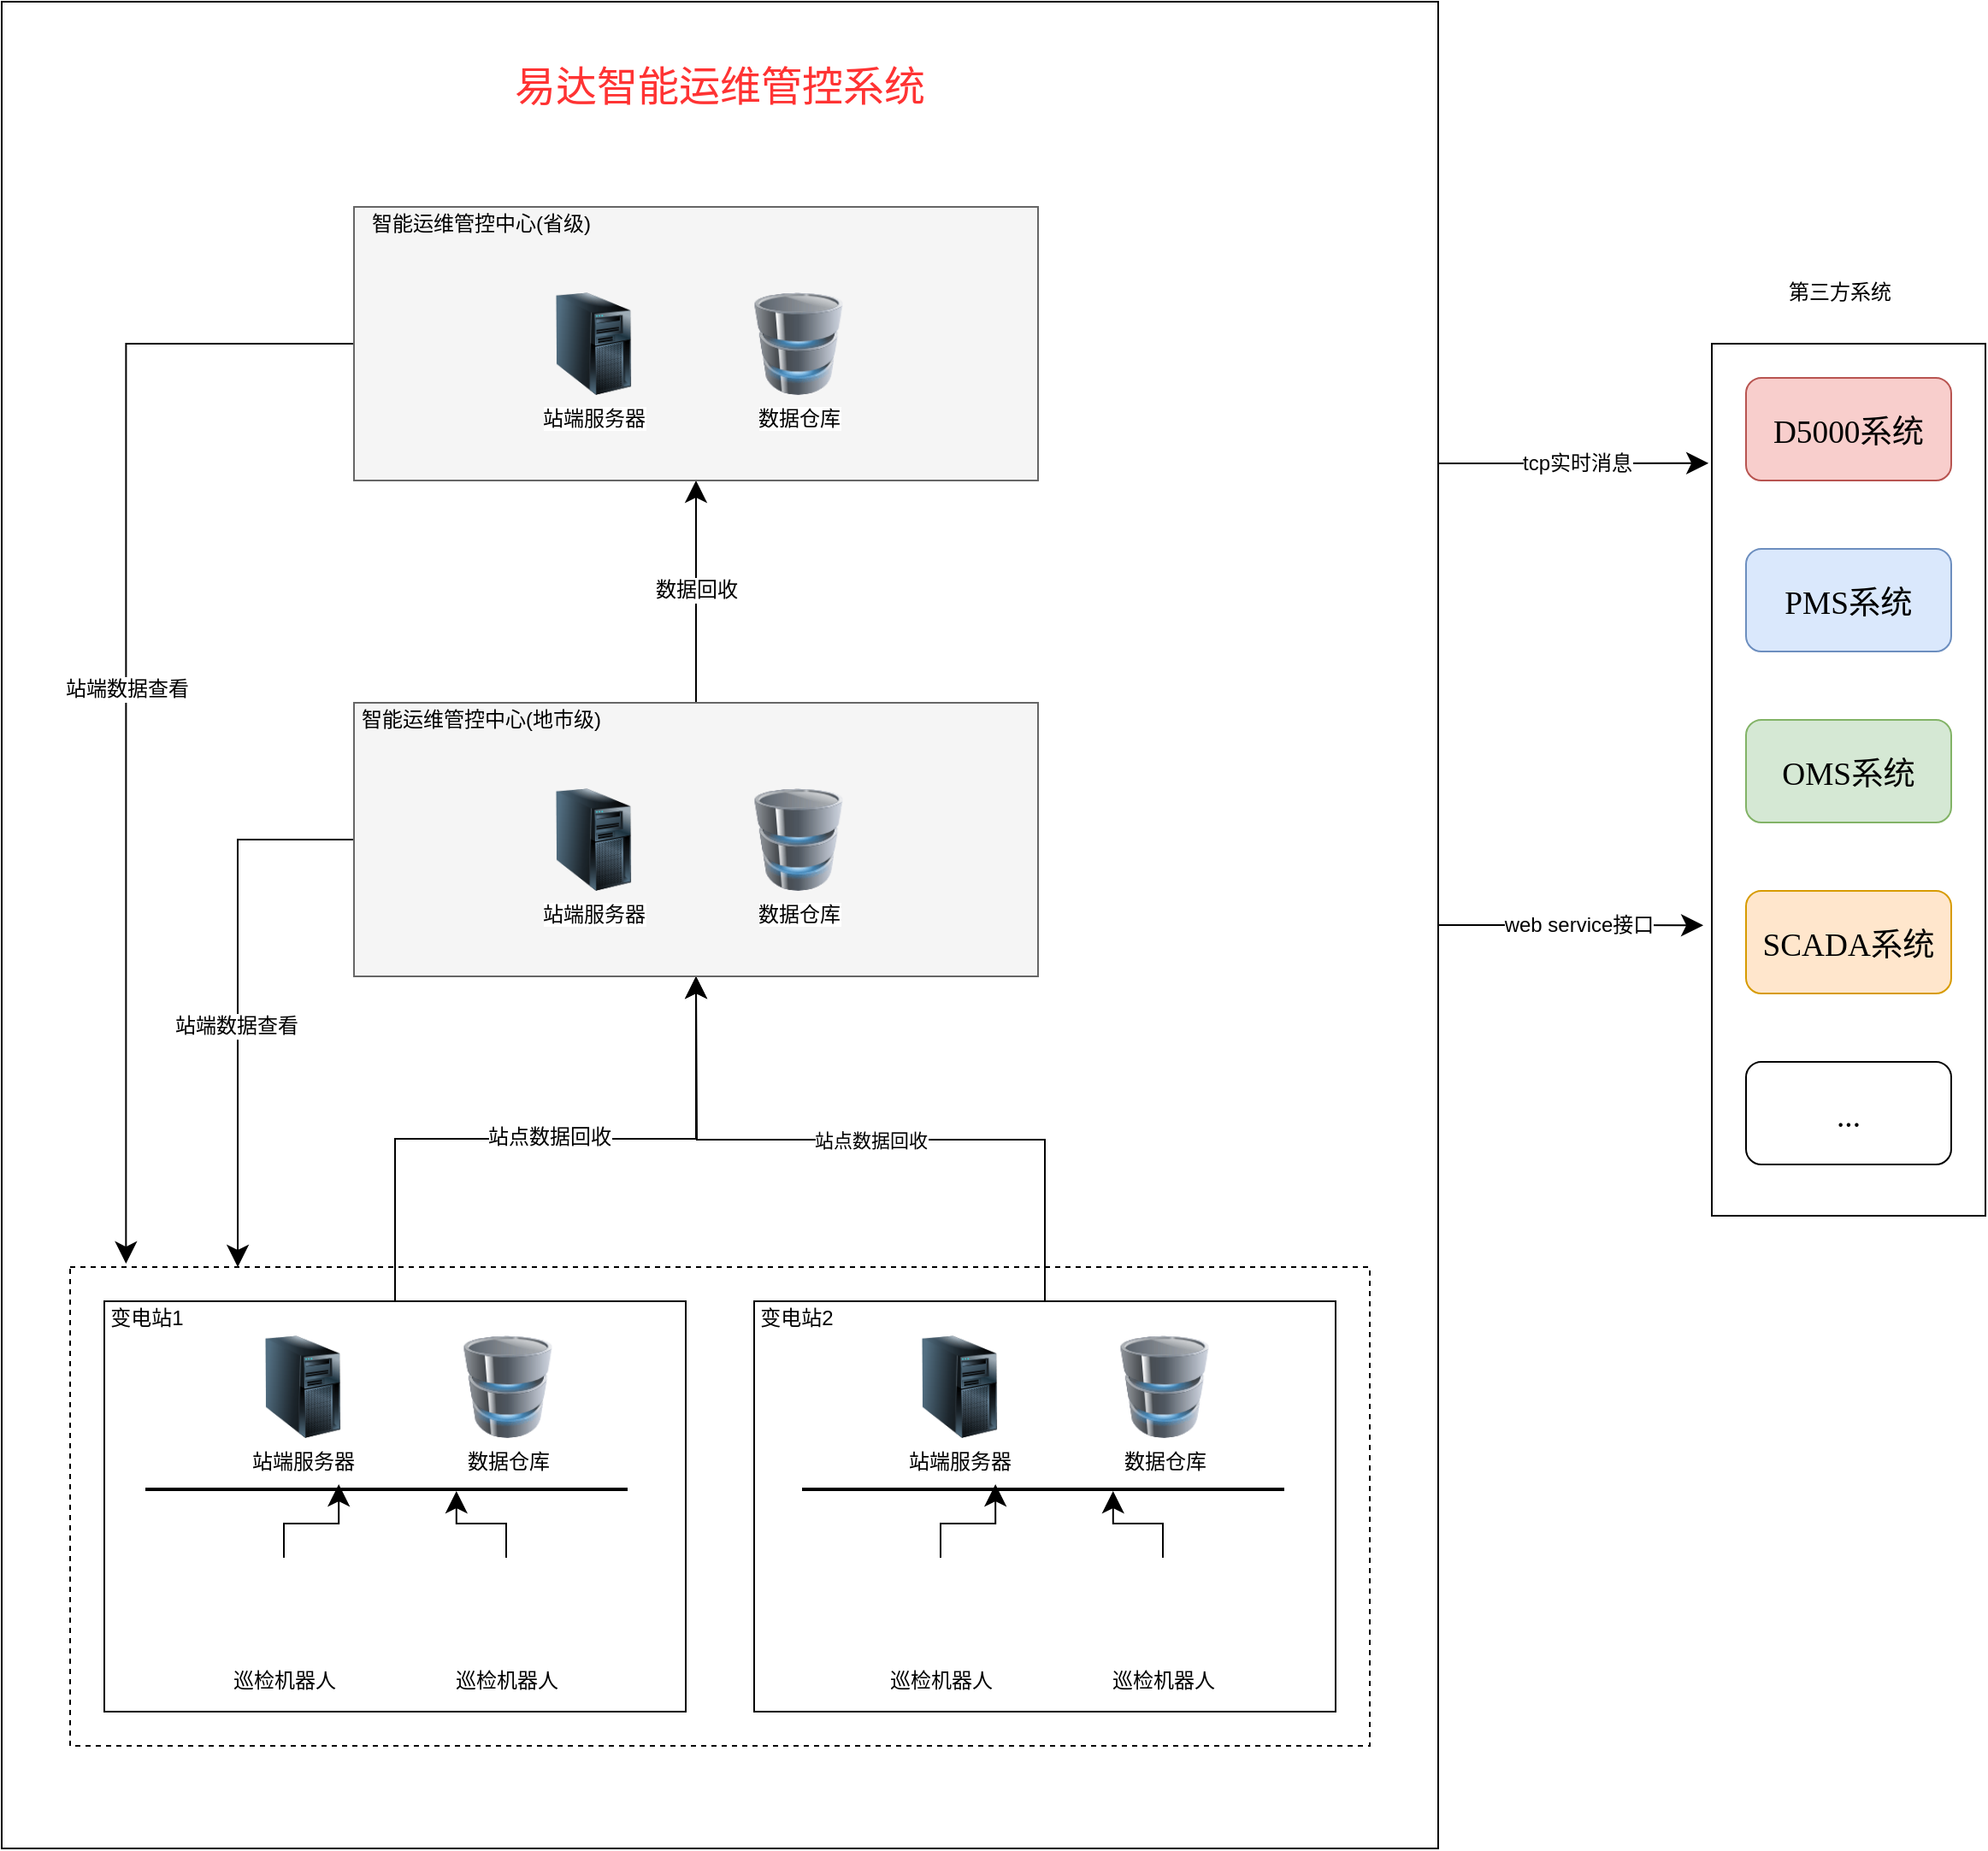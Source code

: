 <mxfile version="12.8.8" type="github">
  <diagram id="8v0LD2bgcwBOzAS1qzz7" name="Page-1">
    <mxGraphModel dx="993" dy="556" grid="1" gridSize="10" guides="1" tooltips="1" connect="1" arrows="1" fold="1" page="1" pageScale="1" pageWidth="1600" pageHeight="1200" math="0" shadow="0">
      <root>
        <mxCell id="0" />
        <mxCell id="1" parent="0" />
        <mxCell id="jj_E-03qJ9KA_C6J2k_F-46" style="edgeStyle=orthogonalEdgeStyle;rounded=0;orthogonalLoop=1;jettySize=auto;html=1;exitX=1;exitY=0.5;exitDx=0;exitDy=0;entryX=-0.031;entryY=0.667;entryDx=0;entryDy=0;entryPerimeter=0;endSize=10;targetPerimeterSpacing=0;fontSize=24;fontColor=#FF3333;" edge="1" parent="1" source="jj_E-03qJ9KA_C6J2k_F-38" target="jj_E-03qJ9KA_C6J2k_F-40">
          <mxGeometry relative="1" as="geometry" />
        </mxCell>
        <mxCell id="jj_E-03qJ9KA_C6J2k_F-47" value="web service接口" style="text;html=1;align=center;verticalAlign=middle;resizable=0;points=[];labelBackgroundColor=#ffffff;fontSize=12;fontColor=#000000;" vertex="1" connectable="0" parent="jj_E-03qJ9KA_C6J2k_F-46">
          <mxGeometry x="0.052" y="-1" relative="1" as="geometry">
            <mxPoint y="-1.23" as="offset" />
          </mxGeometry>
        </mxCell>
        <mxCell id="jj_E-03qJ9KA_C6J2k_F-48" style="edgeStyle=orthogonalEdgeStyle;rounded=0;orthogonalLoop=1;jettySize=auto;html=1;exitX=1;exitY=0.25;exitDx=0;exitDy=0;entryX=-0.012;entryY=0.137;entryDx=0;entryDy=0;entryPerimeter=0;endSize=10;targetPerimeterSpacing=0;fontSize=12;fontColor=#000000;" edge="1" parent="1" source="jj_E-03qJ9KA_C6J2k_F-38" target="jj_E-03qJ9KA_C6J2k_F-40">
          <mxGeometry relative="1" as="geometry" />
        </mxCell>
        <mxCell id="jj_E-03qJ9KA_C6J2k_F-49" value="tcp实时消息" style="text;html=1;align=center;verticalAlign=middle;resizable=0;points=[];labelBackgroundColor=#ffffff;fontSize=12;fontColor=#000000;" vertex="1" connectable="0" parent="jj_E-03qJ9KA_C6J2k_F-48">
          <mxGeometry x="0.025" relative="1" as="geometry">
            <mxPoint as="offset" />
          </mxGeometry>
        </mxCell>
        <mxCell id="jj_E-03qJ9KA_C6J2k_F-38" value="" style="rounded=0;whiteSpace=wrap;html=1;" vertex="1" parent="1">
          <mxGeometry x="40" y="40" width="840" height="1080" as="geometry" />
        </mxCell>
        <mxCell id="jj_E-03qJ9KA_C6J2k_F-1" value="" style="rounded=0;whiteSpace=wrap;html=1;dashed=1;" vertex="1" parent="1">
          <mxGeometry x="80" y="780" width="760" height="280" as="geometry" />
        </mxCell>
        <mxCell id="jj_E-03qJ9KA_C6J2k_F-29" style="edgeStyle=orthogonalEdgeStyle;rounded=0;orthogonalLoop=1;jettySize=auto;html=1;exitX=0.5;exitY=0;exitDx=0;exitDy=0;endSize=10;targetPerimeterSpacing=0;" edge="1" parent="1" source="jj_E-03qJ9KA_C6J2k_F-2" target="jj_E-03qJ9KA_C6J2k_F-25">
          <mxGeometry relative="1" as="geometry" />
        </mxCell>
        <mxCell id="jj_E-03qJ9KA_C6J2k_F-31" value="站点数据回收" style="text;html=1;align=center;verticalAlign=middle;resizable=0;points=[];labelBackgroundColor=#ffffff;" vertex="1" connectable="0" parent="jj_E-03qJ9KA_C6J2k_F-29">
          <mxGeometry x="0.011" y="1" relative="1" as="geometry">
            <mxPoint as="offset" />
          </mxGeometry>
        </mxCell>
        <mxCell id="jj_E-03qJ9KA_C6J2k_F-2" value="" style="rounded=0;whiteSpace=wrap;html=1;" vertex="1" parent="1">
          <mxGeometry x="100" y="800" width="340" height="240" as="geometry" />
        </mxCell>
        <mxCell id="jj_E-03qJ9KA_C6J2k_F-30" value="站点数据回收" style="edgeStyle=orthogonalEdgeStyle;rounded=0;orthogonalLoop=1;jettySize=auto;html=1;exitX=0.5;exitY=0;exitDx=0;exitDy=0;endSize=10;targetPerimeterSpacing=0;" edge="1" parent="1" source="jj_E-03qJ9KA_C6J2k_F-3">
          <mxGeometry relative="1" as="geometry">
            <mxPoint x="446" y="610" as="targetPoint" />
          </mxGeometry>
        </mxCell>
        <mxCell id="jj_E-03qJ9KA_C6J2k_F-3" value="" style="rounded=0;whiteSpace=wrap;html=1;" vertex="1" parent="1">
          <mxGeometry x="480" y="800" width="340" height="240" as="geometry" />
        </mxCell>
        <mxCell id="jj_E-03qJ9KA_C6J2k_F-4" value="变电站1" style="text;html=1;strokeColor=none;fillColor=none;align=center;verticalAlign=middle;whiteSpace=wrap;rounded=0;" vertex="1" parent="1">
          <mxGeometry x="100" y="800" width="50" height="20" as="geometry" />
        </mxCell>
        <mxCell id="jj_E-03qJ9KA_C6J2k_F-5" value="变电站2" style="text;html=1;strokeColor=none;fillColor=none;align=center;verticalAlign=middle;whiteSpace=wrap;rounded=0;" vertex="1" parent="1">
          <mxGeometry x="480" y="800" width="50" height="20" as="geometry" />
        </mxCell>
        <mxCell id="jj_E-03qJ9KA_C6J2k_F-12" style="edgeStyle=orthogonalEdgeStyle;rounded=0;orthogonalLoop=1;jettySize=auto;html=1;exitX=0.5;exitY=0;exitDx=0;exitDy=0;entryX=0.401;entryY=0.2;entryDx=0;entryDy=0;entryPerimeter=0;endSize=10;targetPerimeterSpacing=0;" edge="1" parent="1" source="jj_E-03qJ9KA_C6J2k_F-6" target="jj_E-03qJ9KA_C6J2k_F-10">
          <mxGeometry relative="1" as="geometry" />
        </mxCell>
        <mxCell id="jj_E-03qJ9KA_C6J2k_F-6" value="巡检机器人" style="shape=image;html=1;verticalAlign=top;verticalLabelPosition=bottom;labelBackgroundColor=#ffffff;imageAspect=0;aspect=fixed;image=https://cdn2.iconfinder.com/data/icons/walle/128/basket_full.png;dashed=1;" vertex="1" parent="1">
          <mxGeometry x="176" y="950" width="58" height="58" as="geometry" />
        </mxCell>
        <mxCell id="jj_E-03qJ9KA_C6J2k_F-13" style="edgeStyle=orthogonalEdgeStyle;rounded=0;orthogonalLoop=1;jettySize=auto;html=1;exitX=0.5;exitY=0;exitDx=0;exitDy=0;entryX=0.645;entryY=0.6;entryDx=0;entryDy=0;entryPerimeter=0;endSize=10;targetPerimeterSpacing=0;" edge="1" parent="1" source="jj_E-03qJ9KA_C6J2k_F-7" target="jj_E-03qJ9KA_C6J2k_F-10">
          <mxGeometry relative="1" as="geometry">
            <Array as="points">
              <mxPoint x="335" y="930" />
              <mxPoint x="306" y="930" />
            </Array>
          </mxGeometry>
        </mxCell>
        <mxCell id="jj_E-03qJ9KA_C6J2k_F-7" value="巡检机器人" style="shape=image;html=1;verticalAlign=top;verticalLabelPosition=bottom;labelBackgroundColor=#ffffff;imageAspect=0;aspect=fixed;image=https://cdn2.iconfinder.com/data/icons/walle/128/basket_full.png;dashed=1;" vertex="1" parent="1">
          <mxGeometry x="306" y="950" width="58" height="58" as="geometry" />
        </mxCell>
        <mxCell id="jj_E-03qJ9KA_C6J2k_F-10" value="" style="line;strokeWidth=2;html=1;" vertex="1" parent="1">
          <mxGeometry x="124" y="905" width="282" height="10" as="geometry" />
        </mxCell>
        <mxCell id="jj_E-03qJ9KA_C6J2k_F-14" value="站端服务器" style="image;html=1;labelBackgroundColor=#ffffff;image=img/lib/clip_art/computers/Server_Tower_128x128.png;dashed=1;" vertex="1" parent="1">
          <mxGeometry x="186" y="820" width="60" height="60" as="geometry" />
        </mxCell>
        <mxCell id="jj_E-03qJ9KA_C6J2k_F-17" value="数据仓库" style="image;html=1;labelBackgroundColor=#ffffff;image=img/lib/clip_art/computers/Database_128x128.png" vertex="1" parent="1">
          <mxGeometry x="306" y="820" width="60" height="60" as="geometry" />
        </mxCell>
        <mxCell id="jj_E-03qJ9KA_C6J2k_F-18" style="edgeStyle=orthogonalEdgeStyle;rounded=0;orthogonalLoop=1;jettySize=auto;html=1;exitX=0.5;exitY=0;exitDx=0;exitDy=0;entryX=0.401;entryY=0.2;entryDx=0;entryDy=0;entryPerimeter=0;endSize=10;targetPerimeterSpacing=0;" edge="1" parent="1" source="jj_E-03qJ9KA_C6J2k_F-19" target="jj_E-03qJ9KA_C6J2k_F-22">
          <mxGeometry relative="1" as="geometry" />
        </mxCell>
        <mxCell id="jj_E-03qJ9KA_C6J2k_F-19" value="巡检机器人" style="shape=image;html=1;verticalAlign=top;verticalLabelPosition=bottom;labelBackgroundColor=#ffffff;imageAspect=0;aspect=fixed;image=https://cdn2.iconfinder.com/data/icons/walle/128/basket_full.png;dashed=1;" vertex="1" parent="1">
          <mxGeometry x="560" y="950" width="58" height="58" as="geometry" />
        </mxCell>
        <mxCell id="jj_E-03qJ9KA_C6J2k_F-20" style="edgeStyle=orthogonalEdgeStyle;rounded=0;orthogonalLoop=1;jettySize=auto;html=1;exitX=0.5;exitY=0;exitDx=0;exitDy=0;entryX=0.645;entryY=0.6;entryDx=0;entryDy=0;entryPerimeter=0;endSize=10;targetPerimeterSpacing=0;" edge="1" parent="1" source="jj_E-03qJ9KA_C6J2k_F-21" target="jj_E-03qJ9KA_C6J2k_F-22">
          <mxGeometry relative="1" as="geometry">
            <Array as="points">
              <mxPoint x="719" y="930" />
              <mxPoint x="690" y="930" />
            </Array>
          </mxGeometry>
        </mxCell>
        <mxCell id="jj_E-03qJ9KA_C6J2k_F-21" value="巡检机器人" style="shape=image;html=1;verticalAlign=top;verticalLabelPosition=bottom;labelBackgroundColor=#ffffff;imageAspect=0;aspect=fixed;image=https://cdn2.iconfinder.com/data/icons/walle/128/basket_full.png;dashed=1;" vertex="1" parent="1">
          <mxGeometry x="690" y="950" width="58" height="58" as="geometry" />
        </mxCell>
        <mxCell id="jj_E-03qJ9KA_C6J2k_F-22" value="" style="line;strokeWidth=2;html=1;" vertex="1" parent="1">
          <mxGeometry x="508" y="905" width="282" height="10" as="geometry" />
        </mxCell>
        <mxCell id="jj_E-03qJ9KA_C6J2k_F-23" value="站端服务器" style="image;html=1;labelBackgroundColor=#ffffff;image=img/lib/clip_art/computers/Server_Tower_128x128.png;dashed=1;" vertex="1" parent="1">
          <mxGeometry x="570" y="820" width="60" height="60" as="geometry" />
        </mxCell>
        <mxCell id="jj_E-03qJ9KA_C6J2k_F-24" value="数据仓库" style="image;html=1;labelBackgroundColor=#ffffff;image=img/lib/clip_art/computers/Database_128x128.png" vertex="1" parent="1">
          <mxGeometry x="690" y="820" width="60" height="60" as="geometry" />
        </mxCell>
        <mxCell id="jj_E-03qJ9KA_C6J2k_F-36" style="edgeStyle=orthogonalEdgeStyle;rounded=0;orthogonalLoop=1;jettySize=auto;html=1;exitX=0.5;exitY=0;exitDx=0;exitDy=0;entryX=0.5;entryY=1;entryDx=0;entryDy=0;endSize=10;targetPerimeterSpacing=0;" edge="1" parent="1" source="jj_E-03qJ9KA_C6J2k_F-25" target="jj_E-03qJ9KA_C6J2k_F-32">
          <mxGeometry relative="1" as="geometry" />
        </mxCell>
        <mxCell id="jj_E-03qJ9KA_C6J2k_F-37" value="数据回收" style="text;html=1;align=center;verticalAlign=middle;resizable=0;points=[];labelBackgroundColor=#ffffff;" vertex="1" connectable="0" parent="jj_E-03qJ9KA_C6J2k_F-36">
          <mxGeometry x="0.015" relative="1" as="geometry">
            <mxPoint as="offset" />
          </mxGeometry>
        </mxCell>
        <mxCell id="jj_E-03qJ9KA_C6J2k_F-50" style="edgeStyle=orthogonalEdgeStyle;rounded=0;orthogonalLoop=1;jettySize=auto;html=1;exitX=0;exitY=0.5;exitDx=0;exitDy=0;entryX=0.129;entryY=0;entryDx=0;entryDy=0;entryPerimeter=0;endSize=10;targetPerimeterSpacing=0;fontSize=12;fontColor=#000000;" edge="1" parent="1" source="jj_E-03qJ9KA_C6J2k_F-25" target="jj_E-03qJ9KA_C6J2k_F-1">
          <mxGeometry relative="1" as="geometry">
            <Array as="points">
              <mxPoint x="178" y="530" />
            </Array>
          </mxGeometry>
        </mxCell>
        <mxCell id="jj_E-03qJ9KA_C6J2k_F-51" value="站端数据查看" style="text;html=1;align=center;verticalAlign=middle;resizable=0;points=[];labelBackgroundColor=#ffffff;fontSize=12;fontColor=#000000;" vertex="1" connectable="0" parent="jj_E-03qJ9KA_C6J2k_F-50">
          <mxGeometry x="0.113" y="-1" relative="1" as="geometry">
            <mxPoint as="offset" />
          </mxGeometry>
        </mxCell>
        <mxCell id="jj_E-03qJ9KA_C6J2k_F-25" value="" style="rounded=0;whiteSpace=wrap;html=1;fillColor=#f5f5f5;strokeColor=#666666;fontColor=#333333;" vertex="1" parent="1">
          <mxGeometry x="246" y="450" width="400" height="160" as="geometry" />
        </mxCell>
        <mxCell id="jj_E-03qJ9KA_C6J2k_F-26" value="智能运维管控中心(地市级)" style="text;html=1;strokeColor=none;fillColor=none;align=center;verticalAlign=middle;whiteSpace=wrap;rounded=0;" vertex="1" parent="1">
          <mxGeometry x="245" y="450" width="151" height="20" as="geometry" />
        </mxCell>
        <mxCell id="jj_E-03qJ9KA_C6J2k_F-27" value="站端服务器" style="image;html=1;labelBackgroundColor=#ffffff;image=img/lib/clip_art/computers/Server_Tower_128x128.png;dashed=1;" vertex="1" parent="1">
          <mxGeometry x="356" y="500" width="60" height="60" as="geometry" />
        </mxCell>
        <mxCell id="jj_E-03qJ9KA_C6J2k_F-28" value="数据仓库" style="image;html=1;labelBackgroundColor=#ffffff;image=img/lib/clip_art/computers/Database_128x128.png" vertex="1" parent="1">
          <mxGeometry x="476" y="500" width="60" height="60" as="geometry" />
        </mxCell>
        <mxCell id="jj_E-03qJ9KA_C6J2k_F-52" value="站端数据查看" style="edgeStyle=orthogonalEdgeStyle;rounded=0;orthogonalLoop=1;jettySize=auto;html=1;exitX=0;exitY=0.5;exitDx=0;exitDy=0;entryX=0.043;entryY=-0.007;entryDx=0;entryDy=0;entryPerimeter=0;endSize=10;targetPerimeterSpacing=0;fontSize=12;fontColor=#000000;" edge="1" parent="1" source="jj_E-03qJ9KA_C6J2k_F-32" target="jj_E-03qJ9KA_C6J2k_F-1">
          <mxGeometry relative="1" as="geometry">
            <Array as="points">
              <mxPoint x="113" y="240" />
            </Array>
          </mxGeometry>
        </mxCell>
        <mxCell id="jj_E-03qJ9KA_C6J2k_F-32" value="" style="rounded=0;whiteSpace=wrap;html=1;fillColor=#f5f5f5;strokeColor=#666666;fontColor=#333333;" vertex="1" parent="1">
          <mxGeometry x="246" y="160" width="400" height="160" as="geometry" />
        </mxCell>
        <mxCell id="jj_E-03qJ9KA_C6J2k_F-33" value="智能运维管控中心(省级)" style="text;html=1;strokeColor=none;fillColor=none;align=center;verticalAlign=middle;whiteSpace=wrap;rounded=0;" vertex="1" parent="1">
          <mxGeometry x="245" y="160" width="151" height="20" as="geometry" />
        </mxCell>
        <mxCell id="jj_E-03qJ9KA_C6J2k_F-34" value="站端服务器" style="image;html=1;labelBackgroundColor=#ffffff;image=img/lib/clip_art/computers/Server_Tower_128x128.png;dashed=1;" vertex="1" parent="1">
          <mxGeometry x="356" y="210" width="60" height="60" as="geometry" />
        </mxCell>
        <mxCell id="jj_E-03qJ9KA_C6J2k_F-35" value="数据仓库" style="image;html=1;labelBackgroundColor=#ffffff;image=img/lib/clip_art/computers/Database_128x128.png" vertex="1" parent="1">
          <mxGeometry x="476" y="210" width="60" height="60" as="geometry" />
        </mxCell>
        <mxCell id="jj_E-03qJ9KA_C6J2k_F-39" value="易达智能运维管控系统" style="text;html=1;strokeColor=none;fillColor=none;align=center;verticalAlign=middle;whiteSpace=wrap;rounded=0;fontSize=24;fontColor=#FF3333;" vertex="1" parent="1">
          <mxGeometry x="325" y="70" width="270" height="40" as="geometry" />
        </mxCell>
        <mxCell id="jj_E-03qJ9KA_C6J2k_F-40" value="" style="rounded=0;whiteSpace=wrap;html=1;fontSize=24;fontColor=#FF3333;" vertex="1" parent="1">
          <mxGeometry x="1040" y="240" width="160" height="510" as="geometry" />
        </mxCell>
        <mxCell id="jj_E-03qJ9KA_C6J2k_F-41" value="&lt;span lang=&quot;EN-US&quot; style=&quot;color: rgb(0 , 0 , 0) ; white-space: normal ; font-size: 14pt ; font-family: &amp;#34;tim&amp;#34; , serif&quot;&gt;D5000系统&lt;/span&gt;&lt;span style=&quot;color: rgb(0 , 0 , 0) ; font-size: medium ; white-space: normal&quot;&gt;&lt;/span&gt;" style="rounded=1;whiteSpace=wrap;html=1;fontSize=24;fillColor=#f8cecc;strokeColor=#b85450;" vertex="1" parent="1">
          <mxGeometry x="1060" y="260" width="120" height="60" as="geometry" />
        </mxCell>
        <mxCell id="jj_E-03qJ9KA_C6J2k_F-42" value="&lt;span lang=&quot;EN-US&quot; style=&quot;color: rgb(0 , 0 , 0) ; white-space: normal ; font-size: 14pt ; font-family: &amp;#34;tim&amp;#34; , serif&quot;&gt;&lt;span lang=&quot;EN-US&quot; style=&quot;font-size: 14pt&quot;&gt;PMS&lt;/span&gt;&lt;span style=&quot;font-size: medium&quot;&gt;&lt;/span&gt;系统&lt;/span&gt;&lt;span style=&quot;color: rgb(0 , 0 , 0) ; font-size: medium ; white-space: normal&quot;&gt;&lt;/span&gt;" style="rounded=1;whiteSpace=wrap;html=1;fontSize=24;fillColor=#dae8fc;strokeColor=#6c8ebf;" vertex="1" parent="1">
          <mxGeometry x="1060" y="360" width="120" height="60" as="geometry" />
        </mxCell>
        <mxCell id="jj_E-03qJ9KA_C6J2k_F-43" value="&lt;span lang=&quot;EN-US&quot; style=&quot;color: rgb(0 , 0 , 0) ; white-space: normal ; font-size: 14pt ; font-family: &amp;#34;tim&amp;#34; , serif&quot;&gt;&lt;span lang=&quot;EN-US&quot; style=&quot;font-size: 14pt&quot;&gt;OMS&lt;/span&gt;&lt;span style=&quot;font-size: medium&quot;&gt;&lt;/span&gt;系统&lt;/span&gt;&lt;span style=&quot;color: rgb(0 , 0 , 0) ; font-size: medium ; white-space: normal&quot;&gt;&lt;/span&gt;" style="rounded=1;whiteSpace=wrap;html=1;fontSize=24;fillColor=#d5e8d4;strokeColor=#82b366;" vertex="1" parent="1">
          <mxGeometry x="1060" y="460" width="120" height="60" as="geometry" />
        </mxCell>
        <mxCell id="jj_E-03qJ9KA_C6J2k_F-44" value="&lt;span lang=&quot;EN-US&quot; style=&quot;color: rgb(0 , 0 , 0) ; white-space: normal ; font-size: 14pt ; font-family: &amp;#34;tim&amp;#34; , serif&quot;&gt;&lt;span lang=&quot;EN-US&quot; style=&quot;font-size: 14pt&quot;&gt;SCADA&lt;/span&gt;&lt;span style=&quot;font-size: medium&quot;&gt;&lt;/span&gt;系统&lt;/span&gt;&lt;span style=&quot;color: rgb(0 , 0 , 0) ; font-size: medium ; white-space: normal&quot;&gt;&lt;/span&gt;" style="rounded=1;whiteSpace=wrap;html=1;fontSize=24;fillColor=#ffe6cc;strokeColor=#d79b00;" vertex="1" parent="1">
          <mxGeometry x="1060" y="560" width="120" height="60" as="geometry" />
        </mxCell>
        <mxCell id="jj_E-03qJ9KA_C6J2k_F-45" value="&lt;font color=&quot;#000000&quot; face=&quot;tim, serif&quot;&gt;&lt;span style=&quot;font-size: 18.667px&quot;&gt;...&lt;/span&gt;&lt;/font&gt;" style="rounded=1;whiteSpace=wrap;html=1;fontSize=24;fontColor=#FF3333;" vertex="1" parent="1">
          <mxGeometry x="1060" y="660" width="120" height="60" as="geometry" />
        </mxCell>
        <mxCell id="jj_E-03qJ9KA_C6J2k_F-53" value="第三方系统" style="text;html=1;strokeColor=none;fillColor=none;align=center;verticalAlign=middle;whiteSpace=wrap;rounded=0;fontSize=12;fontColor=#000000;" vertex="1" parent="1">
          <mxGeometry x="1050" y="200" width="130" height="20" as="geometry" />
        </mxCell>
      </root>
    </mxGraphModel>
  </diagram>
</mxfile>
